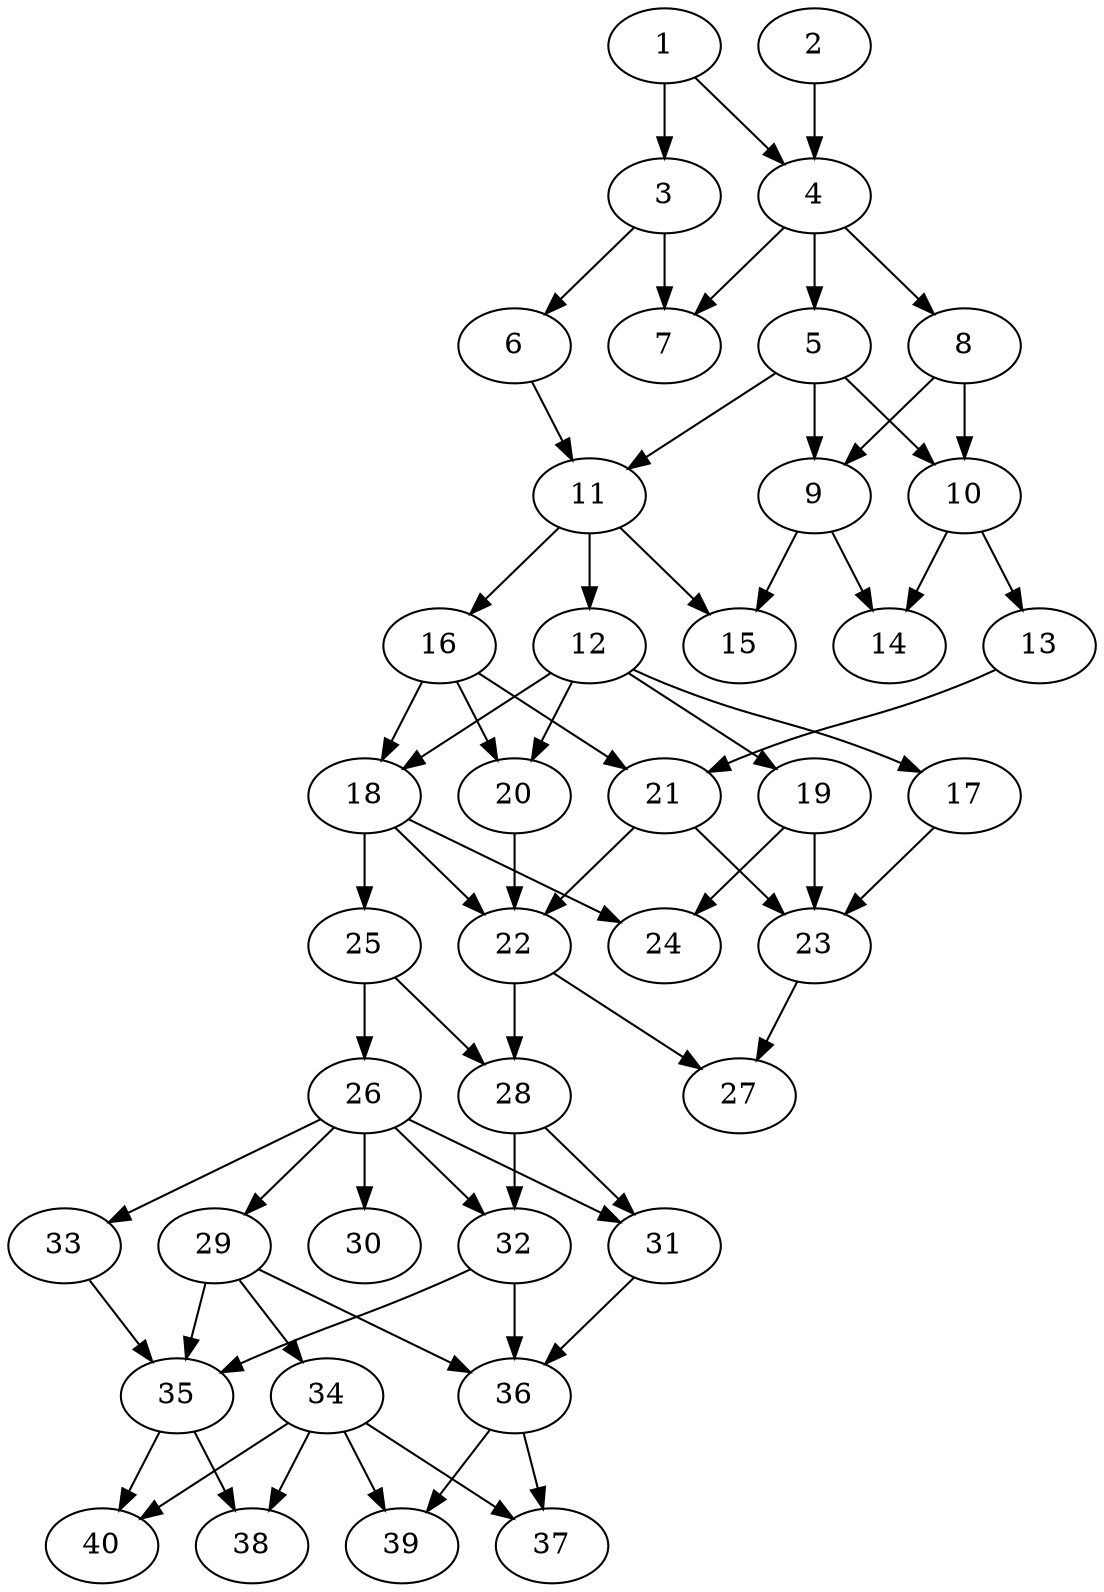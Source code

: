 // DAG automatically generated by daggen at Tue Aug  6 16:28:35 2019
// ./daggen --dot -n 40 --ccr 0.3 --fat 0.4 --regular 0.5 --density 0.6 --mindata 5242880 --maxdata 52428800 
digraph G {
  1 [size="156757333", alpha="0.10", expect_size="47027200"] 
  1 -> 3 [size ="47027200"]
  1 -> 4 [size ="47027200"]
  2 [size="85667840", alpha="0.06", expect_size="25700352"] 
  2 -> 4 [size ="25700352"]
  3 [size="125081600", alpha="0.03", expect_size="37524480"] 
  3 -> 6 [size ="37524480"]
  3 -> 7 [size ="37524480"]
  4 [size="173366613", alpha="0.02", expect_size="52009984"] 
  4 -> 5 [size ="52009984"]
  4 -> 7 [size ="52009984"]
  4 -> 8 [size ="52009984"]
  5 [size="46595413", alpha="0.05", expect_size="13978624"] 
  5 -> 9 [size ="13978624"]
  5 -> 10 [size ="13978624"]
  5 -> 11 [size ="13978624"]
  6 [size="78663680", alpha="0.19", expect_size="23599104"] 
  6 -> 11 [size ="23599104"]
  7 [size="141615787", alpha="0.03", expect_size="42484736"] 
  8 [size="145517227", alpha="0.12", expect_size="43655168"] 
  8 -> 9 [size ="43655168"]
  8 -> 10 [size ="43655168"]
  9 [size="115350187", alpha="0.07", expect_size="34605056"] 
  9 -> 14 [size ="34605056"]
  9 -> 15 [size ="34605056"]
  10 [size="25504427", alpha="0.13", expect_size="7651328"] 
  10 -> 13 [size ="7651328"]
  10 -> 14 [size ="7651328"]
  11 [size="122671787", alpha="0.07", expect_size="36801536"] 
  11 -> 12 [size ="36801536"]
  11 -> 15 [size ="36801536"]
  11 -> 16 [size ="36801536"]
  12 [size="42905600", alpha="0.08", expect_size="12871680"] 
  12 -> 17 [size ="12871680"]
  12 -> 18 [size ="12871680"]
  12 -> 19 [size ="12871680"]
  12 -> 20 [size ="12871680"]
  13 [size="92231680", alpha="0.10", expect_size="27669504"] 
  13 -> 21 [size ="27669504"]
  14 [size="114998613", alpha="0.02", expect_size="34499584"] 
  15 [size="126856533", alpha="0.01", expect_size="38056960"] 
  16 [size="165826560", alpha="0.10", expect_size="49747968"] 
  16 -> 18 [size ="49747968"]
  16 -> 20 [size ="49747968"]
  16 -> 21 [size ="49747968"]
  17 [size="159085227", alpha="0.07", expect_size="47725568"] 
  17 -> 23 [size ="47725568"]
  18 [size="25518080", alpha="0.16", expect_size="7655424"] 
  18 -> 22 [size ="7655424"]
  18 -> 24 [size ="7655424"]
  18 -> 25 [size ="7655424"]
  19 [size="123231573", alpha="0.04", expect_size="36969472"] 
  19 -> 23 [size ="36969472"]
  19 -> 24 [size ="36969472"]
  20 [size="22033067", alpha="0.07", expect_size="6609920"] 
  20 -> 22 [size ="6609920"]
  21 [size="127586987", alpha="0.07", expect_size="38276096"] 
  21 -> 22 [size ="38276096"]
  21 -> 23 [size ="38276096"]
  22 [size="28013227", alpha="0.17", expect_size="8403968"] 
  22 -> 27 [size ="8403968"]
  22 -> 28 [size ="8403968"]
  23 [size="93873493", alpha="0.19", expect_size="28162048"] 
  23 -> 27 [size ="28162048"]
  24 [size="171967147", alpha="0.02", expect_size="51590144"] 
  25 [size="26736640", alpha="0.09", expect_size="8020992"] 
  25 -> 26 [size ="8020992"]
  25 -> 28 [size ="8020992"]
  26 [size="38004053", alpha="0.03", expect_size="11401216"] 
  26 -> 29 [size ="11401216"]
  26 -> 30 [size ="11401216"]
  26 -> 31 [size ="11401216"]
  26 -> 32 [size ="11401216"]
  26 -> 33 [size ="11401216"]
  27 [size="118056960", alpha="0.13", expect_size="35417088"] 
  28 [size="170216107", alpha="0.20", expect_size="51064832"] 
  28 -> 31 [size ="51064832"]
  28 -> 32 [size ="51064832"]
  29 [size="138707627", alpha="0.18", expect_size="41612288"] 
  29 -> 34 [size ="41612288"]
  29 -> 35 [size ="41612288"]
  29 -> 36 [size ="41612288"]
  30 [size="167430827", alpha="0.18", expect_size="50229248"] 
  31 [size="61849600", alpha="0.11", expect_size="18554880"] 
  31 -> 36 [size ="18554880"]
  32 [size="118524587", alpha="0.08", expect_size="35557376"] 
  32 -> 35 [size ="35557376"]
  32 -> 36 [size ="35557376"]
  33 [size="91084800", alpha="0.14", expect_size="27325440"] 
  33 -> 35 [size ="27325440"]
  34 [size="87135573", alpha="0.12", expect_size="26140672"] 
  34 -> 37 [size ="26140672"]
  34 -> 38 [size ="26140672"]
  34 -> 39 [size ="26140672"]
  34 -> 40 [size ="26140672"]
  35 [size="105284267", alpha="0.04", expect_size="31585280"] 
  35 -> 38 [size ="31585280"]
  35 -> 40 [size ="31585280"]
  36 [size="174653440", alpha="0.15", expect_size="52396032"] 
  36 -> 37 [size ="52396032"]
  36 -> 39 [size ="52396032"]
  37 [size="41854293", alpha="0.05", expect_size="12556288"] 
  38 [size="145602560", alpha="0.15", expect_size="43680768"] 
  39 [size="142080000", alpha="0.18", expect_size="42624000"] 
  40 [size="129163947", alpha="0.03", expect_size="38749184"] 
}
